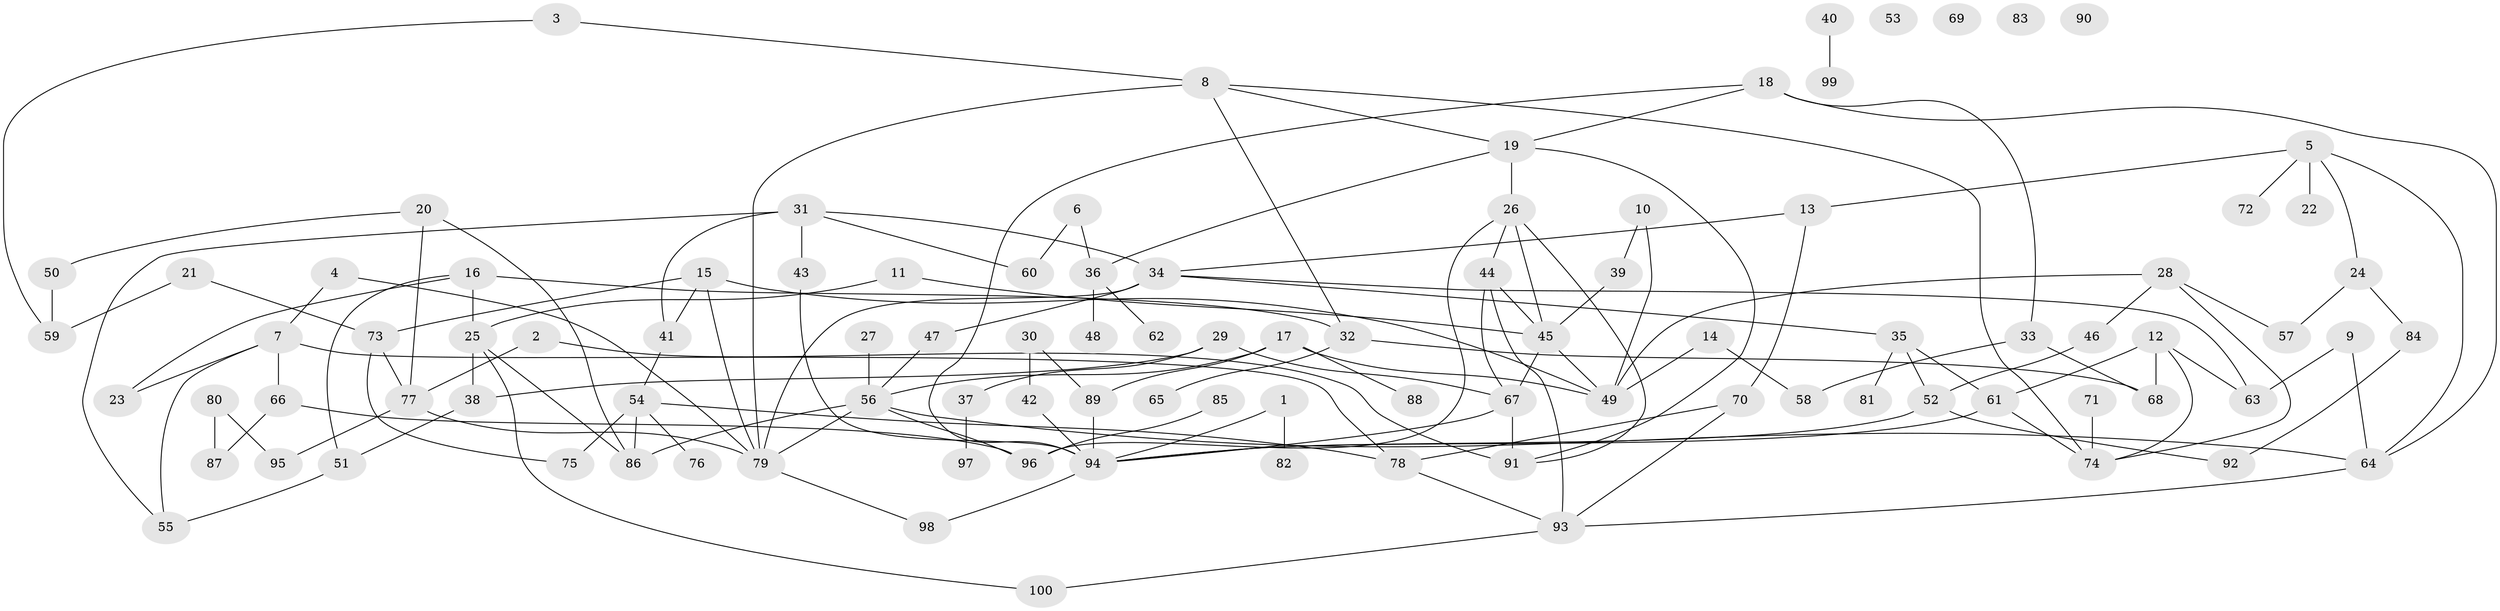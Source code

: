 // coarse degree distribution, {2: 0.22857142857142856, 6: 0.12857142857142856, 4: 0.17142857142857143, 5: 0.05714285714285714, 8: 0.014285714285714285, 3: 0.08571428571428572, 9: 0.04285714285714286, 7: 0.014285714285714285, 1: 0.2, 0: 0.05714285714285714}
// Generated by graph-tools (version 1.1) at 2025/41/03/06/25 10:41:24]
// undirected, 100 vertices, 147 edges
graph export_dot {
graph [start="1"]
  node [color=gray90,style=filled];
  1;
  2;
  3;
  4;
  5;
  6;
  7;
  8;
  9;
  10;
  11;
  12;
  13;
  14;
  15;
  16;
  17;
  18;
  19;
  20;
  21;
  22;
  23;
  24;
  25;
  26;
  27;
  28;
  29;
  30;
  31;
  32;
  33;
  34;
  35;
  36;
  37;
  38;
  39;
  40;
  41;
  42;
  43;
  44;
  45;
  46;
  47;
  48;
  49;
  50;
  51;
  52;
  53;
  54;
  55;
  56;
  57;
  58;
  59;
  60;
  61;
  62;
  63;
  64;
  65;
  66;
  67;
  68;
  69;
  70;
  71;
  72;
  73;
  74;
  75;
  76;
  77;
  78;
  79;
  80;
  81;
  82;
  83;
  84;
  85;
  86;
  87;
  88;
  89;
  90;
  91;
  92;
  93;
  94;
  95;
  96;
  97;
  98;
  99;
  100;
  1 -- 82;
  1 -- 94;
  2 -- 77;
  2 -- 91;
  3 -- 8;
  3 -- 59;
  4 -- 7;
  4 -- 79;
  5 -- 13;
  5 -- 22;
  5 -- 24;
  5 -- 64;
  5 -- 72;
  6 -- 36;
  6 -- 60;
  7 -- 23;
  7 -- 55;
  7 -- 66;
  7 -- 78;
  8 -- 19;
  8 -- 32;
  8 -- 74;
  8 -- 79;
  9 -- 63;
  9 -- 64;
  10 -- 39;
  10 -- 49;
  11 -- 25;
  11 -- 45;
  12 -- 61;
  12 -- 63;
  12 -- 68;
  12 -- 74;
  13 -- 34;
  13 -- 70;
  14 -- 49;
  14 -- 58;
  15 -- 41;
  15 -- 49;
  15 -- 73;
  15 -- 79;
  16 -- 23;
  16 -- 25;
  16 -- 32;
  16 -- 51;
  17 -- 49;
  17 -- 56;
  17 -- 88;
  17 -- 89;
  18 -- 19;
  18 -- 33;
  18 -- 64;
  18 -- 94;
  19 -- 26;
  19 -- 36;
  19 -- 91;
  20 -- 50;
  20 -- 77;
  20 -- 86;
  21 -- 59;
  21 -- 73;
  24 -- 57;
  24 -- 84;
  25 -- 38;
  25 -- 86;
  25 -- 100;
  26 -- 44;
  26 -- 45;
  26 -- 91;
  26 -- 96;
  27 -- 56;
  28 -- 46;
  28 -- 49;
  28 -- 57;
  28 -- 74;
  29 -- 37;
  29 -- 38;
  29 -- 67;
  30 -- 42;
  30 -- 89;
  31 -- 34;
  31 -- 41;
  31 -- 43;
  31 -- 55;
  31 -- 60;
  32 -- 65;
  32 -- 68;
  33 -- 58;
  33 -- 68;
  34 -- 35;
  34 -- 47;
  34 -- 63;
  34 -- 79;
  35 -- 52;
  35 -- 61;
  35 -- 81;
  36 -- 48;
  36 -- 62;
  37 -- 97;
  38 -- 51;
  39 -- 45;
  40 -- 99;
  41 -- 54;
  42 -- 94;
  43 -- 94;
  44 -- 45;
  44 -- 67;
  44 -- 93;
  45 -- 49;
  45 -- 67;
  46 -- 52;
  47 -- 56;
  50 -- 59;
  51 -- 55;
  52 -- 92;
  52 -- 94;
  54 -- 75;
  54 -- 76;
  54 -- 78;
  54 -- 86;
  56 -- 64;
  56 -- 79;
  56 -- 86;
  56 -- 96;
  61 -- 74;
  61 -- 94;
  64 -- 93;
  66 -- 87;
  66 -- 96;
  67 -- 91;
  67 -- 94;
  70 -- 78;
  70 -- 93;
  71 -- 74;
  73 -- 75;
  73 -- 77;
  77 -- 79;
  77 -- 95;
  78 -- 93;
  79 -- 98;
  80 -- 87;
  80 -- 95;
  84 -- 92;
  85 -- 96;
  89 -- 94;
  93 -- 100;
  94 -- 98;
}
